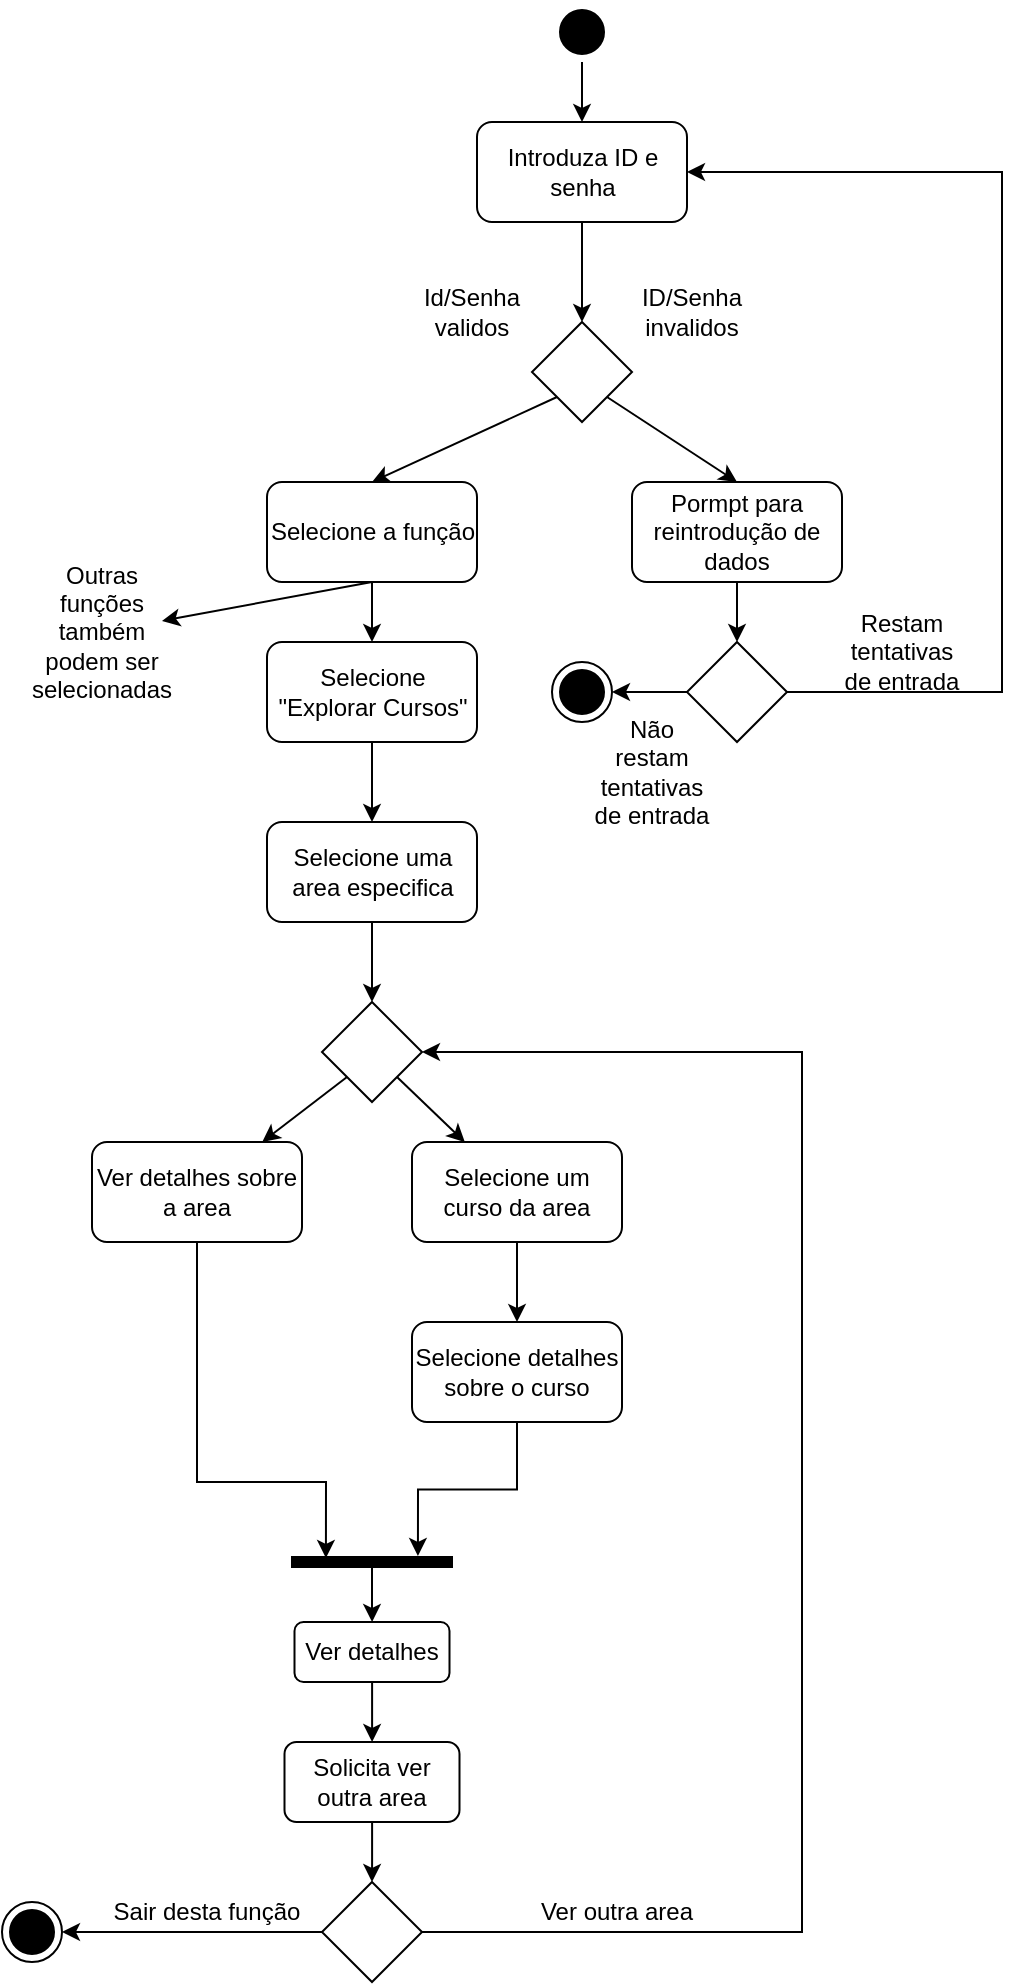 <mxfile version="24.8.2">
  <diagram name="Page-1" id="0783ab3e-0a74-02c8-0abd-f7b4e66b4bec">
    <mxGraphModel dx="880" dy="426" grid="1" gridSize="10" guides="1" tooltips="1" connect="1" arrows="1" fold="1" page="1" pageScale="1" pageWidth="850" pageHeight="1100" background="none" math="0" shadow="0">
      <root>
        <mxCell id="0" />
        <mxCell id="1" parent="0" />
        <mxCell id="4LbAWHEzMSz6IbCDSQNg-34" style="edgeStyle=orthogonalEdgeStyle;rounded=0;orthogonalLoop=1;jettySize=auto;html=1;exitX=0.5;exitY=1;exitDx=0;exitDy=0;" edge="1" parent="1" source="4LbAWHEzMSz6IbCDSQNg-19" target="4LbAWHEzMSz6IbCDSQNg-22">
          <mxGeometry relative="1" as="geometry" />
        </mxCell>
        <mxCell id="4LbAWHEzMSz6IbCDSQNg-19" value="Introduza ID e senha" style="rounded=1;whiteSpace=wrap;html=1;" vertex="1" parent="1">
          <mxGeometry x="327.5" y="110" width="105" height="50" as="geometry" />
        </mxCell>
        <mxCell id="4LbAWHEzMSz6IbCDSQNg-21" value="Id/Senha validos" style="text;html=1;align=center;verticalAlign=middle;whiteSpace=wrap;rounded=0;" vertex="1" parent="1">
          <mxGeometry x="295" y="190" width="60" height="30" as="geometry" />
        </mxCell>
        <mxCell id="4LbAWHEzMSz6IbCDSQNg-35" style="rounded=0;orthogonalLoop=1;jettySize=auto;html=1;exitX=1;exitY=1;exitDx=0;exitDy=0;entryX=0.5;entryY=0;entryDx=0;entryDy=0;" edge="1" parent="1" source="4LbAWHEzMSz6IbCDSQNg-22" target="4LbAWHEzMSz6IbCDSQNg-24">
          <mxGeometry relative="1" as="geometry" />
        </mxCell>
        <mxCell id="4LbAWHEzMSz6IbCDSQNg-53" style="rounded=0;orthogonalLoop=1;jettySize=auto;html=1;exitX=0;exitY=1;exitDx=0;exitDy=0;entryX=0.5;entryY=0;entryDx=0;entryDy=0;" edge="1" parent="1" source="4LbAWHEzMSz6IbCDSQNg-22" target="4LbAWHEzMSz6IbCDSQNg-39">
          <mxGeometry relative="1" as="geometry" />
        </mxCell>
        <mxCell id="4LbAWHEzMSz6IbCDSQNg-22" value="" style="rhombus;whiteSpace=wrap;html=1;" vertex="1" parent="1">
          <mxGeometry x="355" y="210" width="50" height="50" as="geometry" />
        </mxCell>
        <mxCell id="4LbAWHEzMSz6IbCDSQNg-38" style="edgeStyle=orthogonalEdgeStyle;rounded=0;orthogonalLoop=1;jettySize=auto;html=1;exitX=1;exitY=0.5;exitDx=0;exitDy=0;entryX=1;entryY=0.5;entryDx=0;entryDy=0;" edge="1" parent="1" source="4LbAWHEzMSz6IbCDSQNg-23" target="4LbAWHEzMSz6IbCDSQNg-19">
          <mxGeometry relative="1" as="geometry">
            <Array as="points">
              <mxPoint x="590" y="395" />
              <mxPoint x="590" y="135" />
            </Array>
          </mxGeometry>
        </mxCell>
        <mxCell id="4LbAWHEzMSz6IbCDSQNg-88" style="edgeStyle=orthogonalEdgeStyle;rounded=0;orthogonalLoop=1;jettySize=auto;html=1;entryX=1;entryY=0.5;entryDx=0;entryDy=0;" edge="1" parent="1" source="4LbAWHEzMSz6IbCDSQNg-23" target="4LbAWHEzMSz6IbCDSQNg-25">
          <mxGeometry relative="1" as="geometry" />
        </mxCell>
        <mxCell id="4LbAWHEzMSz6IbCDSQNg-23" value="" style="rhombus;whiteSpace=wrap;html=1;" vertex="1" parent="1">
          <mxGeometry x="432.5" y="370" width="50" height="50" as="geometry" />
        </mxCell>
        <mxCell id="4LbAWHEzMSz6IbCDSQNg-36" style="edgeStyle=orthogonalEdgeStyle;rounded=0;orthogonalLoop=1;jettySize=auto;html=1;exitX=0.5;exitY=1;exitDx=0;exitDy=0;" edge="1" parent="1" source="4LbAWHEzMSz6IbCDSQNg-24" target="4LbAWHEzMSz6IbCDSQNg-23">
          <mxGeometry relative="1" as="geometry" />
        </mxCell>
        <mxCell id="4LbAWHEzMSz6IbCDSQNg-24" value="Pormpt para reintrodução de dados" style="rounded=1;whiteSpace=wrap;html=1;" vertex="1" parent="1">
          <mxGeometry x="405" y="290" width="105" height="50" as="geometry" />
        </mxCell>
        <mxCell id="4LbAWHEzMSz6IbCDSQNg-25" value="" style="ellipse;html=1;shape=endState;fillColor=strokeColor;" vertex="1" parent="1">
          <mxGeometry x="365" y="380" width="30" height="30" as="geometry" />
        </mxCell>
        <mxCell id="4LbAWHEzMSz6IbCDSQNg-26" value="ID/Senha invalidos" style="text;html=1;align=center;verticalAlign=middle;whiteSpace=wrap;rounded=0;" vertex="1" parent="1">
          <mxGeometry x="405" y="190" width="60" height="30" as="geometry" />
        </mxCell>
        <mxCell id="4LbAWHEzMSz6IbCDSQNg-27" value="Restam tentativas de entrada" style="text;html=1;align=center;verticalAlign=middle;whiteSpace=wrap;rounded=0;" vertex="1" parent="1">
          <mxGeometry x="510" y="360" width="60" height="30" as="geometry" />
        </mxCell>
        <mxCell id="4LbAWHEzMSz6IbCDSQNg-28" value="Não restam tentativas de entrada" style="text;html=1;align=center;verticalAlign=middle;whiteSpace=wrap;rounded=0;" vertex="1" parent="1">
          <mxGeometry x="385" y="420" width="60" height="30" as="geometry" />
        </mxCell>
        <mxCell id="4LbAWHEzMSz6IbCDSQNg-33" style="edgeStyle=orthogonalEdgeStyle;rounded=0;orthogonalLoop=1;jettySize=auto;html=1;exitX=0.5;exitY=1;exitDx=0;exitDy=0;" edge="1" parent="1" source="4LbAWHEzMSz6IbCDSQNg-31" target="4LbAWHEzMSz6IbCDSQNg-19">
          <mxGeometry relative="1" as="geometry" />
        </mxCell>
        <mxCell id="4LbAWHEzMSz6IbCDSQNg-31" value="" style="ellipse;html=1;shape=startState;fillColor=#000000;strokeColor=#000000;" vertex="1" parent="1">
          <mxGeometry x="365" y="50" width="30" height="30" as="geometry" />
        </mxCell>
        <mxCell id="4LbAWHEzMSz6IbCDSQNg-54" style="edgeStyle=orthogonalEdgeStyle;rounded=0;orthogonalLoop=1;jettySize=auto;html=1;exitX=0.5;exitY=1;exitDx=0;exitDy=0;" edge="1" parent="1" source="4LbAWHEzMSz6IbCDSQNg-39" target="4LbAWHEzMSz6IbCDSQNg-42">
          <mxGeometry relative="1" as="geometry" />
        </mxCell>
        <mxCell id="4LbAWHEzMSz6IbCDSQNg-89" style="rounded=0;orthogonalLoop=1;jettySize=auto;html=1;exitX=0.5;exitY=1;exitDx=0;exitDy=0;" edge="1" parent="1" source="4LbAWHEzMSz6IbCDSQNg-39" target="4LbAWHEzMSz6IbCDSQNg-40">
          <mxGeometry relative="1" as="geometry" />
        </mxCell>
        <mxCell id="4LbAWHEzMSz6IbCDSQNg-39" value="Selecione a função" style="rounded=1;whiteSpace=wrap;html=1;" vertex="1" parent="1">
          <mxGeometry x="222.5" y="290" width="105" height="50" as="geometry" />
        </mxCell>
        <mxCell id="4LbAWHEzMSz6IbCDSQNg-40" value="Outras funções também podem ser selecionadas" style="text;html=1;align=center;verticalAlign=middle;whiteSpace=wrap;rounded=0;" vertex="1" parent="1">
          <mxGeometry x="110" y="350" width="60" height="30" as="geometry" />
        </mxCell>
        <mxCell id="4LbAWHEzMSz6IbCDSQNg-55" style="edgeStyle=orthogonalEdgeStyle;rounded=0;orthogonalLoop=1;jettySize=auto;html=1;exitX=0.5;exitY=1;exitDx=0;exitDy=0;entryX=0.5;entryY=0;entryDx=0;entryDy=0;" edge="1" parent="1" source="4LbAWHEzMSz6IbCDSQNg-42" target="4LbAWHEzMSz6IbCDSQNg-44">
          <mxGeometry relative="1" as="geometry" />
        </mxCell>
        <mxCell id="4LbAWHEzMSz6IbCDSQNg-42" value="Selecione &quot;Explorar Cursos&quot;" style="rounded=1;whiteSpace=wrap;html=1;" vertex="1" parent="1">
          <mxGeometry x="222.5" y="370" width="105" height="50" as="geometry" />
        </mxCell>
        <mxCell id="4LbAWHEzMSz6IbCDSQNg-60" style="edgeStyle=orthogonalEdgeStyle;rounded=0;orthogonalLoop=1;jettySize=auto;html=1;exitX=0.5;exitY=1;exitDx=0;exitDy=0;" edge="1" parent="1" source="4LbAWHEzMSz6IbCDSQNg-44" target="4LbAWHEzMSz6IbCDSQNg-58">
          <mxGeometry relative="1" as="geometry" />
        </mxCell>
        <mxCell id="4LbAWHEzMSz6IbCDSQNg-44" value="Selecione uma area especifica" style="rounded=1;whiteSpace=wrap;html=1;" vertex="1" parent="1">
          <mxGeometry x="222.5" y="460" width="105" height="50" as="geometry" />
        </mxCell>
        <mxCell id="4LbAWHEzMSz6IbCDSQNg-46" value="Ver detalhes sobre a area" style="rounded=1;whiteSpace=wrap;html=1;" vertex="1" parent="1">
          <mxGeometry x="135" y="620" width="105" height="50" as="geometry" />
        </mxCell>
        <mxCell id="4LbAWHEzMSz6IbCDSQNg-61" style="edgeStyle=orthogonalEdgeStyle;rounded=0;orthogonalLoop=1;jettySize=auto;html=1;exitX=0.5;exitY=1;exitDx=0;exitDy=0;" edge="1" parent="1" source="4LbAWHEzMSz6IbCDSQNg-48" target="4LbAWHEzMSz6IbCDSQNg-59">
          <mxGeometry relative="1" as="geometry" />
        </mxCell>
        <mxCell id="4LbAWHEzMSz6IbCDSQNg-48" value="Selecione um curso da area" style="rounded=1;whiteSpace=wrap;html=1;" vertex="1" parent="1">
          <mxGeometry x="295" y="620" width="105" height="50" as="geometry" />
        </mxCell>
        <mxCell id="4LbAWHEzMSz6IbCDSQNg-52" style="edgeStyle=orthogonalEdgeStyle;rounded=0;orthogonalLoop=1;jettySize=auto;html=1;exitX=0;exitY=0.5;exitDx=0;exitDy=0;entryX=1;entryY=0.5;entryDx=0;entryDy=0;" edge="1" parent="1" source="4LbAWHEzMSz6IbCDSQNg-49" target="4LbAWHEzMSz6IbCDSQNg-50">
          <mxGeometry relative="1" as="geometry" />
        </mxCell>
        <mxCell id="4LbAWHEzMSz6IbCDSQNg-74" style="edgeStyle=orthogonalEdgeStyle;rounded=0;orthogonalLoop=1;jettySize=auto;html=1;exitX=1;exitY=0.5;exitDx=0;exitDy=0;entryX=1;entryY=0.5;entryDx=0;entryDy=0;" edge="1" parent="1" source="4LbAWHEzMSz6IbCDSQNg-49" target="4LbAWHEzMSz6IbCDSQNg-58">
          <mxGeometry relative="1" as="geometry">
            <Array as="points">
              <mxPoint x="490" y="1015" />
              <mxPoint x="490" y="575" />
            </Array>
          </mxGeometry>
        </mxCell>
        <mxCell id="4LbAWHEzMSz6IbCDSQNg-49" value="" style="rhombus;whiteSpace=wrap;html=1;" vertex="1" parent="1">
          <mxGeometry x="250" y="990" width="50" height="50" as="geometry" />
        </mxCell>
        <mxCell id="4LbAWHEzMSz6IbCDSQNg-50" value="" style="ellipse;html=1;shape=endState;fillColor=strokeColor;" vertex="1" parent="1">
          <mxGeometry x="90" y="1000" width="30" height="30" as="geometry" />
        </mxCell>
        <mxCell id="4LbAWHEzMSz6IbCDSQNg-75" style="rounded=0;orthogonalLoop=1;jettySize=auto;html=1;exitX=0;exitY=1;exitDx=0;exitDy=0;" edge="1" parent="1" source="4LbAWHEzMSz6IbCDSQNg-58" target="4LbAWHEzMSz6IbCDSQNg-46">
          <mxGeometry relative="1" as="geometry" />
        </mxCell>
        <mxCell id="4LbAWHEzMSz6IbCDSQNg-76" style="rounded=0;orthogonalLoop=1;jettySize=auto;html=1;exitX=1;exitY=1;exitDx=0;exitDy=0;" edge="1" parent="1" source="4LbAWHEzMSz6IbCDSQNg-58" target="4LbAWHEzMSz6IbCDSQNg-48">
          <mxGeometry relative="1" as="geometry" />
        </mxCell>
        <mxCell id="4LbAWHEzMSz6IbCDSQNg-58" value="" style="rhombus;whiteSpace=wrap;html=1;" vertex="1" parent="1">
          <mxGeometry x="250" y="550" width="50" height="50" as="geometry" />
        </mxCell>
        <mxCell id="4LbAWHEzMSz6IbCDSQNg-59" value="Selecione detalhes sobre o curso" style="rounded=1;whiteSpace=wrap;html=1;" vertex="1" parent="1">
          <mxGeometry x="295" y="710" width="105" height="50" as="geometry" />
        </mxCell>
        <mxCell id="4LbAWHEzMSz6IbCDSQNg-81" style="edgeStyle=orthogonalEdgeStyle;rounded=0;orthogonalLoop=1;jettySize=auto;html=1;" edge="1" parent="1" source="4LbAWHEzMSz6IbCDSQNg-64" target="4LbAWHEzMSz6IbCDSQNg-80">
          <mxGeometry relative="1" as="geometry" />
        </mxCell>
        <mxCell id="4LbAWHEzMSz6IbCDSQNg-64" value="" style="html=1;points=[];perimeter=orthogonalPerimeter;fillColor=strokeColor;rotation=90;" vertex="1" parent="1">
          <mxGeometry x="272.5" y="790" width="5" height="80" as="geometry" />
        </mxCell>
        <mxCell id="4LbAWHEzMSz6IbCDSQNg-69" style="edgeStyle=orthogonalEdgeStyle;rounded=0;orthogonalLoop=1;jettySize=auto;html=1;exitX=0.5;exitY=1;exitDx=0;exitDy=0;entryX=0.1;entryY=0.788;entryDx=0;entryDy=0;entryPerimeter=0;" edge="1" parent="1" source="4LbAWHEzMSz6IbCDSQNg-46" target="4LbAWHEzMSz6IbCDSQNg-64">
          <mxGeometry relative="1" as="geometry">
            <Array as="points">
              <mxPoint x="188" y="790" />
              <mxPoint x="252" y="790" />
            </Array>
          </mxGeometry>
        </mxCell>
        <mxCell id="4LbAWHEzMSz6IbCDSQNg-70" style="edgeStyle=orthogonalEdgeStyle;rounded=0;orthogonalLoop=1;jettySize=auto;html=1;exitX=0.5;exitY=1;exitDx=0;exitDy=0;entryX=-0.1;entryY=0.213;entryDx=0;entryDy=0;entryPerimeter=0;" edge="1" parent="1" source="4LbAWHEzMSz6IbCDSQNg-59" target="4LbAWHEzMSz6IbCDSQNg-64">
          <mxGeometry relative="1" as="geometry" />
        </mxCell>
        <mxCell id="4LbAWHEzMSz6IbCDSQNg-85" style="edgeStyle=orthogonalEdgeStyle;rounded=0;orthogonalLoop=1;jettySize=auto;html=1;entryX=0.5;entryY=0;entryDx=0;entryDy=0;" edge="1" parent="1" source="4LbAWHEzMSz6IbCDSQNg-72" target="4LbAWHEzMSz6IbCDSQNg-49">
          <mxGeometry relative="1" as="geometry" />
        </mxCell>
        <mxCell id="4LbAWHEzMSz6IbCDSQNg-72" value="Solicita ver outra area" style="rounded=1;whiteSpace=wrap;html=1;" vertex="1" parent="1">
          <mxGeometry x="231.25" y="920" width="87.5" height="40" as="geometry" />
        </mxCell>
        <mxCell id="4LbAWHEzMSz6IbCDSQNg-77" value="Ver outra area" style="text;html=1;align=center;verticalAlign=middle;whiteSpace=wrap;rounded=0;" vertex="1" parent="1">
          <mxGeometry x="350" y="990" width="95" height="30" as="geometry" />
        </mxCell>
        <mxCell id="4LbAWHEzMSz6IbCDSQNg-82" style="edgeStyle=orthogonalEdgeStyle;rounded=0;orthogonalLoop=1;jettySize=auto;html=1;" edge="1" parent="1" source="4LbAWHEzMSz6IbCDSQNg-80" target="4LbAWHEzMSz6IbCDSQNg-72">
          <mxGeometry relative="1" as="geometry" />
        </mxCell>
        <mxCell id="4LbAWHEzMSz6IbCDSQNg-80" value="Ver detalhes" style="rounded=1;whiteSpace=wrap;html=1;" vertex="1" parent="1">
          <mxGeometry x="236.25" y="860" width="77.5" height="30" as="geometry" />
        </mxCell>
        <mxCell id="4LbAWHEzMSz6IbCDSQNg-83" value="Sair desta função" style="text;html=1;align=center;verticalAlign=middle;whiteSpace=wrap;rounded=0;" vertex="1" parent="1">
          <mxGeometry x="135" y="990" width="115" height="30" as="geometry" />
        </mxCell>
      </root>
    </mxGraphModel>
  </diagram>
</mxfile>
